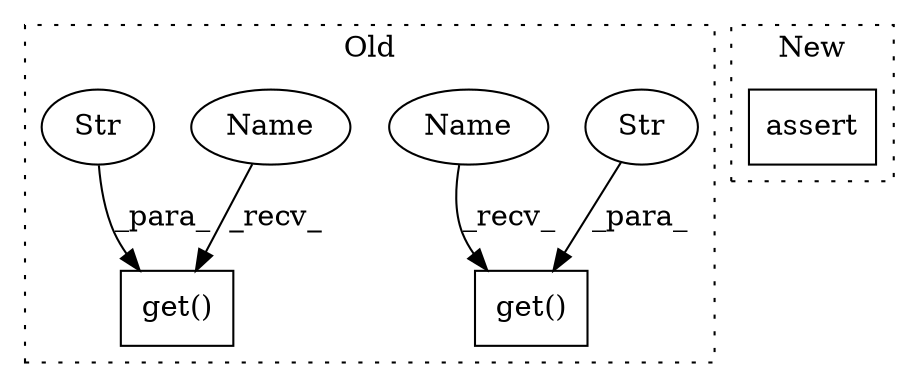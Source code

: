 digraph G {
subgraph cluster0 {
1 [label="get()" a="75" s="22867,22893" l="11,1" shape="box"];
3 [label="Str" a="66" s="22889" l="4" shape="ellipse"];
4 [label="get()" a="75" s="22991,23018" l="11,1" shape="box"];
5 [label="Str" a="66" s="23012" l="6" shape="ellipse"];
6 [label="Name" a="87" s="22867" l="6" shape="ellipse"];
7 [label="Name" a="87" s="22991" l="6" shape="ellipse"];
label = "Old";
style="dotted";
}
subgraph cluster1 {
2 [label="assert" a="65" s="20646" l="7" shape="box"];
label = "New";
style="dotted";
}
3 -> 1 [label="_para_"];
5 -> 4 [label="_para_"];
6 -> 1 [label="_recv_"];
7 -> 4 [label="_recv_"];
}